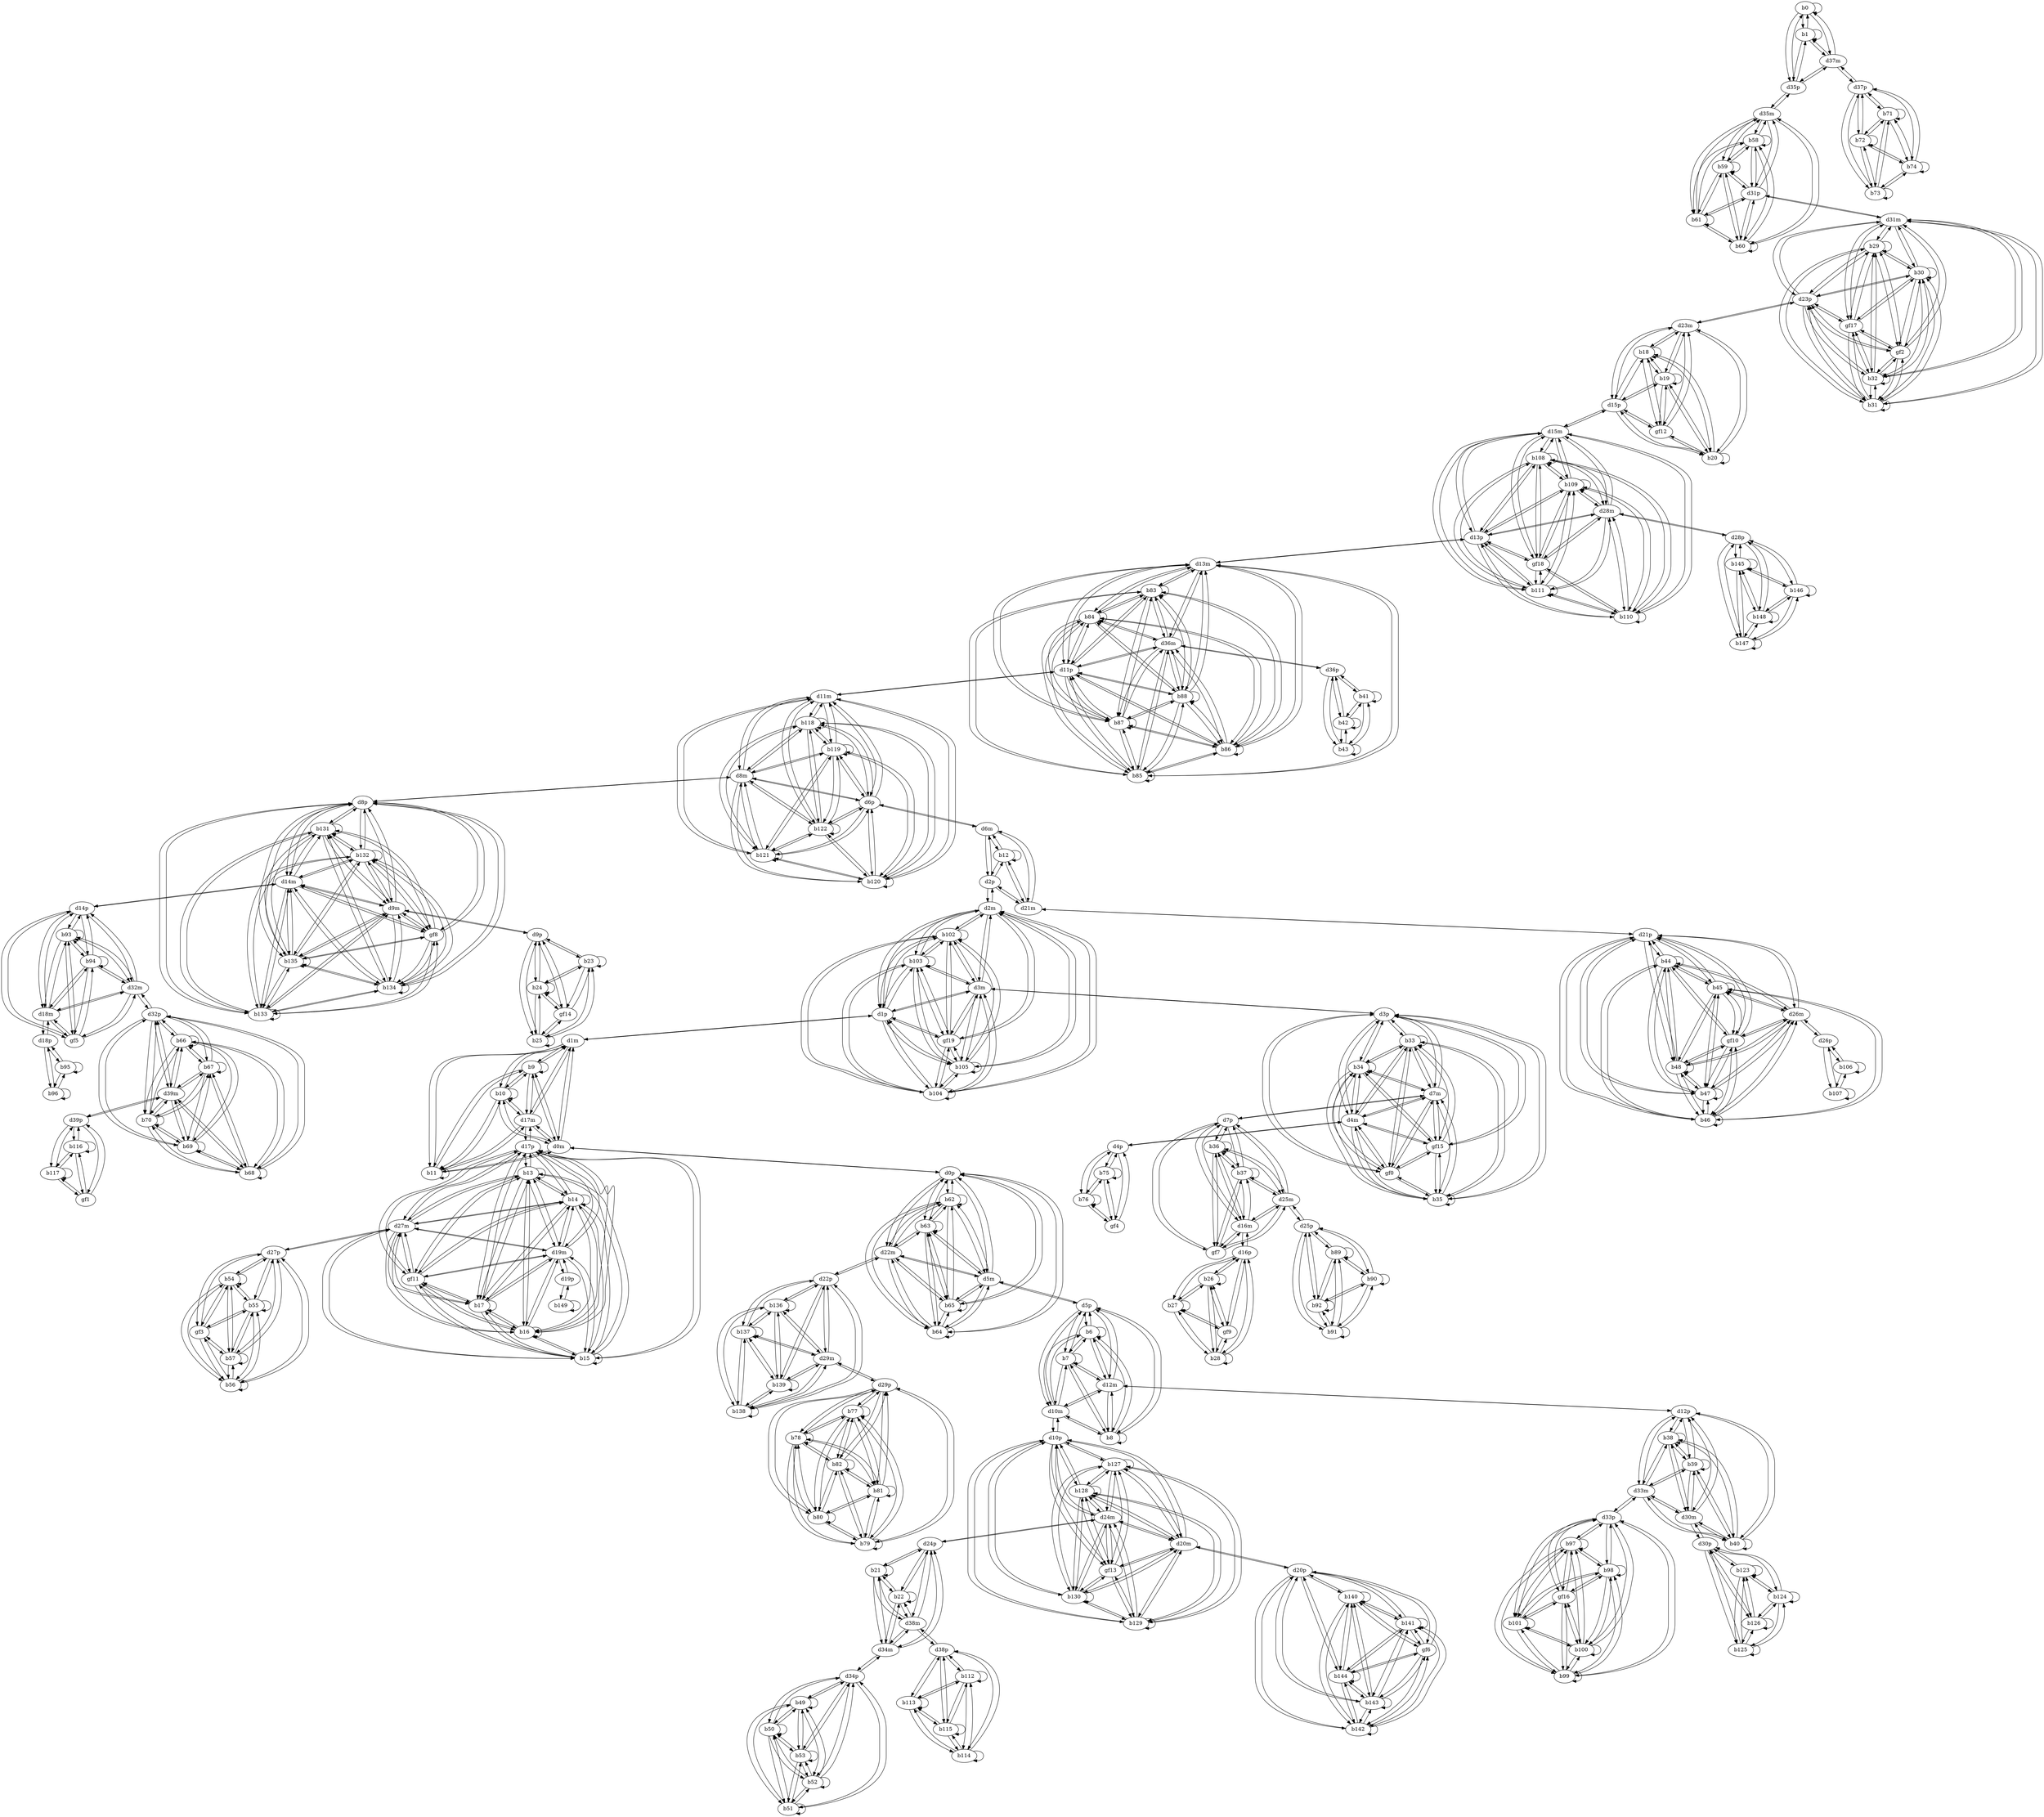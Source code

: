 digraph G {
  b0;
  b1;
  b6;
  b7;
  b8;
  b9;
  b10;
  b11;
  b12;
  b13;
  b14;
  b15;
  b16;
  b17;
  gf11;
  b18;
  b19;
  b20;
  gf12;
  b21;
  b22;
  b23;
  b24;
  b25;
  gf14;
  b26;
  b27;
  b28;
  gf9;
  b29;
  b30;
  b31;
  b32;
  gf2;
  gf17;
  b33;
  b34;
  b35;
  gf0;
  gf15;
  b36;
  b37;
  gf7;
  b38;
  b39;
  b40;
  b41;
  b42;
  b43;
  b44;
  b45;
  b46;
  b47;
  b48;
  gf10;
  b49;
  b50;
  b51;
  b52;
  b53;
  b54;
  b55;
  b56;
  b57;
  gf3;
  b58;
  b59;
  b60;
  b61;
  b62;
  b63;
  b64;
  b65;
  b66;
  b67;
  b68;
  b69;
  b70;
  b71;
  b72;
  b73;
  b74;
  b75;
  b76;
  gf4;
  b77;
  b78;
  b79;
  b80;
  b81;
  b82;
  b83;
  b84;
  b85;
  b86;
  b87;
  b88;
  b89;
  b90;
  b91;
  b92;
  b93;
  b94;
  gf5;
  b95;
  b96;
  b97;
  b98;
  b99;
  b100;
  b101;
  gf16;
  b102;
  b103;
  b104;
  b105;
  gf19;
  b106;
  b107;
  b108;
  b109;
  b110;
  b111;
  gf18;
  b112;
  b113;
  b114;
  b115;
  b116;
  b117;
  gf1;
  b118;
  b119;
  b120;
  b121;
  b122;
  b123;
  b124;
  b125;
  b126;
  b127;
  b128;
  b129;
  b130;
  gf13;
  b131;
  b132;
  b133;
  b134;
  b135;
  gf8;
  b136;
  b137;
  b138;
  b139;
  b140;
  b141;
  b142;
  b143;
  b144;
  gf6;
  b145;
  b146;
  b147;
  b148;
  b149;
  d0m;
  d0p;
  d1m;
  d1p;
  d2m;
  d2p;
  d3m;
  d3p;
  d4m;
  d4p;
  d5m;
  d5p;
  d6m;
  d6p;
  d7m;
  d7p;
  d8m;
  d8p;
  d9m;
  d9p;
  d10m;
  d10p;
  d11m;
  d11p;
  d12m;
  d12p;
  d13m;
  d13p;
  d14m;
  d14p;
  d15m;
  d15p;
  d16m;
  d16p;
  d17m;
  d17p;
  d18m;
  d18p;
  d19m;
  d19p;
  d20m;
  d20p;
  d21m;
  d21p;
  d22m;
  d22p;
  d23m;
  d23p;
  d24m;
  d24p;
  d25m;
  d25p;
  d26m;
  d26p;
  d27m;
  d27p;
  d28m;
  d28p;
  d29m;
  d29p;
  d30m;
  d30p;
  d31m;
  d31p;
  d32m;
  d32p;
  d33m;
  d33p;
  d34m;
  d34p;
  d35m;
  d35p;
  d36m;
  d36p;
  d37m;
  d37p;
  d38m;
  d38p;
  d39m;
  d39p;
  b0 -> b0;
  b0 -> b1;
  b1 -> b0;
  b1 -> b1;
  b6 -> b6;
  b6 -> b7;
  b6 -> b8;
  b7 -> b6;
  b7 -> b7;
  b7 -> b8;
  b8 -> b6;
  b8 -> b7;
  b8 -> b8;
  b9 -> b9;
  b9 -> b10;
  b9 -> b11;
  b10 -> b9;
  b10 -> b10;
  b10 -> b11;
  b11 -> b9;
  b11 -> b10;
  b11 -> b11;
  b12 -> b12;
  b13 -> b13;
  b13 -> b14;
  b13 -> b15;
  b13 -> b16;
  b13 -> b17;
  b13 -> gf11;
  b14 -> b13;
  b14 -> b14;
  b14 -> b15;
  b14 -> b16;
  b14 -> b17;
  b14 -> gf11;
  b15 -> b13;
  b15 -> b14;
  b15 -> b15;
  b15 -> b16;
  b15 -> b17;
  b15 -> gf11;
  b16 -> b13;
  b16 -> b14;
  b16 -> b15;
  b16 -> b16;
  b16 -> b17;
  b16 -> gf11;
  b17 -> b13;
  b17 -> b14;
  b17 -> b15;
  b17 -> b16;
  b17 -> b17;
  b17 -> gf11;
  gf11 -> b13;
  gf11 -> b14;
  gf11 -> b15;
  gf11 -> b16;
  gf11 -> b17;
  b18 -> b18;
  b18 -> b19;
  b18 -> b20;
  b18 -> gf12;
  b19 -> b18;
  b19 -> b19;
  b19 -> b20;
  b19 -> gf12;
  b20 -> b18;
  b20 -> b19;
  b20 -> b20;
  b20 -> gf12;
  gf12 -> b18;
  gf12 -> b19;
  gf12 -> b20;
  b21 -> b21;
  b21 -> b22;
  b22 -> b21;
  b22 -> b22;
  b23 -> b23;
  b23 -> b24;
  b23 -> b25;
  b23 -> gf14;
  b24 -> b23;
  b24 -> b24;
  b24 -> b25;
  b24 -> gf14;
  b25 -> b23;
  b25 -> b24;
  b25 -> b25;
  b25 -> gf14;
  gf14 -> b23;
  gf14 -> b24;
  gf14 -> b25;
  b26 -> b26;
  b26 -> b27;
  b26 -> b28;
  b26 -> gf9;
  b27 -> b26;
  b27 -> b27;
  b27 -> b28;
  b27 -> gf9;
  b28 -> b26;
  b28 -> b27;
  b28 -> b28;
  b28 -> gf9;
  gf9 -> b26;
  gf9 -> b27;
  gf9 -> b28;
  b29 -> b29;
  b29 -> b30;
  b29 -> b31;
  b29 -> b32;
  b29 -> gf2;
  b29 -> gf17;
  b30 -> b29;
  b30 -> b30;
  b30 -> b31;
  b30 -> b32;
  b30 -> gf2;
  b30 -> gf17;
  b31 -> b29;
  b31 -> b30;
  b31 -> b31;
  b31 -> b32;
  b31 -> gf2;
  b31 -> gf17;
  b32 -> b29;
  b32 -> b30;
  b32 -> b31;
  b32 -> b32;
  b32 -> gf2;
  b32 -> gf17;
  gf2 -> b29;
  gf2 -> b30;
  gf2 -> b31;
  gf2 -> b32;
  gf2 -> gf17;
  gf17 -> b29;
  gf17 -> b30;
  gf17 -> b31;
  gf17 -> b32;
  gf17 -> gf2;
  b33 -> b33;
  b33 -> b34;
  b33 -> b35;
  b33 -> gf0;
  b33 -> gf15;
  b34 -> b33;
  b34 -> b34;
  b34 -> b35;
  b34 -> gf0;
  b34 -> gf15;
  b35 -> b33;
  b35 -> b34;
  b35 -> b35;
  b35 -> gf0;
  b35 -> gf15;
  gf0 -> b33;
  gf0 -> b34;
  gf0 -> b35;
  gf0 -> gf15;
  gf15 -> b33;
  gf15 -> b34;
  gf15 -> b35;
  gf15 -> gf0;
  b36 -> b36;
  b36 -> b37;
  b36 -> gf7;
  b37 -> b36;
  b37 -> b37;
  b37 -> gf7;
  gf7 -> b36;
  gf7 -> b37;
  b38 -> b38;
  b38 -> b39;
  b38 -> b40;
  b39 -> b38;
  b39 -> b39;
  b39 -> b40;
  b40 -> b38;
  b40 -> b39;
  b40 -> b40;
  b41 -> b41;
  b41 -> b42;
  b41 -> b43;
  b42 -> b41;
  b42 -> b42;
  b42 -> b43;
  b43 -> b41;
  b43 -> b42;
  b43 -> b43;
  b44 -> b44;
  b44 -> b45;
  b44 -> b46;
  b44 -> b47;
  b44 -> b48;
  b44 -> gf10;
  b45 -> b44;
  b45 -> b45;
  b45 -> b46;
  b45 -> b47;
  b45 -> b48;
  b45 -> gf10;
  b46 -> b44;
  b46 -> b45;
  b46 -> b46;
  b46 -> b47;
  b46 -> b48;
  b46 -> gf10;
  b47 -> b44;
  b47 -> b45;
  b47 -> b46;
  b47 -> b47;
  b47 -> b48;
  b47 -> gf10;
  b48 -> b44;
  b48 -> b45;
  b48 -> b46;
  b48 -> b47;
  b48 -> b48;
  b48 -> gf10;
  gf10 -> b44;
  gf10 -> b45;
  gf10 -> b46;
  gf10 -> b47;
  gf10 -> b48;
  b49 -> b49;
  b49 -> b50;
  b49 -> b51;
  b49 -> b52;
  b49 -> b53;
  b50 -> b49;
  b50 -> b50;
  b50 -> b51;
  b50 -> b52;
  b50 -> b53;
  b51 -> b49;
  b51 -> b50;
  b51 -> b51;
  b51 -> b52;
  b51 -> b53;
  b52 -> b49;
  b52 -> b50;
  b52 -> b51;
  b52 -> b52;
  b52 -> b53;
  b53 -> b49;
  b53 -> b50;
  b53 -> b51;
  b53 -> b52;
  b53 -> b53;
  b54 -> b54;
  b54 -> b55;
  b54 -> b56;
  b54 -> b57;
  b54 -> gf3;
  b55 -> b54;
  b55 -> b55;
  b55 -> b56;
  b55 -> b57;
  b55 -> gf3;
  b56 -> b54;
  b56 -> b55;
  b56 -> b56;
  b56 -> b57;
  b56 -> gf3;
  b57 -> b54;
  b57 -> b55;
  b57 -> b56;
  b57 -> b57;
  b57 -> gf3;
  gf3 -> b54;
  gf3 -> b55;
  gf3 -> b56;
  gf3 -> b57;
  b58 -> b58;
  b58 -> b59;
  b58 -> b60;
  b58 -> b61;
  b59 -> b58;
  b59 -> b59;
  b59 -> b60;
  b59 -> b61;
  b60 -> b58;
  b60 -> b59;
  b60 -> b60;
  b60 -> b61;
  b61 -> b58;
  b61 -> b59;
  b61 -> b60;
  b61 -> b61;
  b62 -> b62;
  b62 -> b63;
  b62 -> b64;
  b62 -> b65;
  b63 -> b62;
  b63 -> b63;
  b63 -> b64;
  b63 -> b65;
  b64 -> b62;
  b64 -> b63;
  b64 -> b64;
  b64 -> b65;
  b65 -> b62;
  b65 -> b63;
  b65 -> b64;
  b65 -> b65;
  b66 -> b66;
  b66 -> b67;
  b66 -> b68;
  b66 -> b69;
  b66 -> b70;
  b67 -> b66;
  b67 -> b67;
  b67 -> b68;
  b67 -> b69;
  b67 -> b70;
  b68 -> b66;
  b68 -> b67;
  b68 -> b68;
  b68 -> b69;
  b68 -> b70;
  b69 -> b66;
  b69 -> b67;
  b69 -> b68;
  b69 -> b69;
  b69 -> b70;
  b70 -> b66;
  b70 -> b67;
  b70 -> b68;
  b70 -> b69;
  b70 -> b70;
  b71 -> b71;
  b71 -> b72;
  b71 -> b73;
  b71 -> b74;
  b72 -> b71;
  b72 -> b72;
  b72 -> b73;
  b72 -> b74;
  b73 -> b71;
  b73 -> b72;
  b73 -> b73;
  b73 -> b74;
  b74 -> b71;
  b74 -> b72;
  b74 -> b73;
  b74 -> b74;
  b75 -> b75;
  b75 -> b76;
  b75 -> gf4;
  b76 -> b75;
  b76 -> b76;
  b76 -> gf4;
  gf4 -> b75;
  gf4 -> b76;
  b77 -> b77;
  b77 -> b78;
  b77 -> b79;
  b77 -> b80;
  b77 -> b81;
  b77 -> b82;
  b78 -> b77;
  b78 -> b78;
  b78 -> b79;
  b78 -> b80;
  b78 -> b81;
  b78 -> b82;
  b79 -> b77;
  b79 -> b78;
  b79 -> b79;
  b79 -> b80;
  b79 -> b81;
  b79 -> b82;
  b80 -> b77;
  b80 -> b78;
  b80 -> b79;
  b80 -> b80;
  b80 -> b81;
  b80 -> b82;
  b81 -> b77;
  b81 -> b78;
  b81 -> b79;
  b81 -> b80;
  b81 -> b81;
  b81 -> b82;
  b82 -> b77;
  b82 -> b78;
  b82 -> b79;
  b82 -> b80;
  b82 -> b81;
  b82 -> b82;
  b83 -> b83;
  b83 -> b84;
  b83 -> b85;
  b83 -> b86;
  b83 -> b87;
  b83 -> b88;
  b84 -> b83;
  b84 -> b84;
  b84 -> b85;
  b84 -> b86;
  b84 -> b87;
  b84 -> b88;
  b85 -> b83;
  b85 -> b84;
  b85 -> b85;
  b85 -> b86;
  b85 -> b87;
  b85 -> b88;
  b86 -> b83;
  b86 -> b84;
  b86 -> b85;
  b86 -> b86;
  b86 -> b87;
  b86 -> b88;
  b87 -> b83;
  b87 -> b84;
  b87 -> b85;
  b87 -> b86;
  b87 -> b87;
  b87 -> b88;
  b88 -> b83;
  b88 -> b84;
  b88 -> b85;
  b88 -> b86;
  b88 -> b87;
  b88 -> b88;
  b89 -> b89;
  b89 -> b90;
  b89 -> b91;
  b89 -> b92;
  b90 -> b89;
  b90 -> b90;
  b90 -> b91;
  b90 -> b92;
  b91 -> b89;
  b91 -> b90;
  b91 -> b91;
  b91 -> b92;
  b92 -> b89;
  b92 -> b90;
  b92 -> b91;
  b92 -> b92;
  b93 -> b93;
  b93 -> b94;
  b93 -> gf5;
  b94 -> b93;
  b94 -> b94;
  b94 -> gf5;
  gf5 -> b93;
  gf5 -> b94;
  b95 -> b95;
  b95 -> b96;
  b96 -> b95;
  b96 -> b96;
  b97 -> b97;
  b97 -> b98;
  b97 -> b99;
  b97 -> b100;
  b97 -> b101;
  b97 -> gf16;
  b98 -> b97;
  b98 -> b98;
  b98 -> b99;
  b98 -> b100;
  b98 -> b101;
  b98 -> gf16;
  b99 -> b97;
  b99 -> b98;
  b99 -> b99;
  b99 -> b100;
  b99 -> b101;
  b99 -> gf16;
  b100 -> b97;
  b100 -> b98;
  b100 -> b99;
  b100 -> b100;
  b100 -> b101;
  b100 -> gf16;
  b101 -> b97;
  b101 -> b98;
  b101 -> b99;
  b101 -> b100;
  b101 -> b101;
  b101 -> gf16;
  gf16 -> b97;
  gf16 -> b98;
  gf16 -> b99;
  gf16 -> b100;
  gf16 -> b101;
  b102 -> b102;
  b102 -> b103;
  b102 -> b104;
  b102 -> b105;
  b102 -> gf19;
  b103 -> b102;
  b103 -> b103;
  b103 -> b104;
  b103 -> b105;
  b103 -> gf19;
  b104 -> b102;
  b104 -> b103;
  b104 -> b104;
  b104 -> b105;
  b104 -> gf19;
  b105 -> b102;
  b105 -> b103;
  b105 -> b104;
  b105 -> b105;
  b105 -> gf19;
  gf19 -> b102;
  gf19 -> b103;
  gf19 -> b104;
  gf19 -> b105;
  b106 -> b106;
  b106 -> b107;
  b107 -> b106;
  b107 -> b107;
  b108 -> b108;
  b108 -> b109;
  b108 -> b110;
  b108 -> b111;
  b108 -> gf18;
  b109 -> b108;
  b109 -> b109;
  b109 -> b110;
  b109 -> b111;
  b109 -> gf18;
  b110 -> b108;
  b110 -> b109;
  b110 -> b110;
  b110 -> b111;
  b110 -> gf18;
  b111 -> b108;
  b111 -> b109;
  b111 -> b110;
  b111 -> b111;
  b111 -> gf18;
  gf18 -> b108;
  gf18 -> b109;
  gf18 -> b110;
  gf18 -> b111;
  b112 -> b112;
  b112 -> b113;
  b112 -> b114;
  b112 -> b115;
  b113 -> b112;
  b113 -> b113;
  b113 -> b114;
  b113 -> b115;
  b114 -> b112;
  b114 -> b113;
  b114 -> b114;
  b114 -> b115;
  b115 -> b112;
  b115 -> b113;
  b115 -> b114;
  b115 -> b115;
  b116 -> b116;
  b116 -> b117;
  b116 -> gf1;
  b117 -> b116;
  b117 -> b117;
  b117 -> gf1;
  gf1 -> b116;
  gf1 -> b117;
  b118 -> b118;
  b118 -> b119;
  b118 -> b120;
  b118 -> b121;
  b118 -> b122;
  b119 -> b118;
  b119 -> b119;
  b119 -> b120;
  b119 -> b121;
  b119 -> b122;
  b120 -> b118;
  b120 -> b119;
  b120 -> b120;
  b120 -> b121;
  b120 -> b122;
  b121 -> b118;
  b121 -> b119;
  b121 -> b120;
  b121 -> b121;
  b121 -> b122;
  b122 -> b118;
  b122 -> b119;
  b122 -> b120;
  b122 -> b121;
  b122 -> b122;
  b123 -> b123;
  b123 -> b124;
  b123 -> b125;
  b123 -> b126;
  b124 -> b123;
  b124 -> b124;
  b124 -> b125;
  b124 -> b126;
  b125 -> b123;
  b125 -> b124;
  b125 -> b125;
  b125 -> b126;
  b126 -> b123;
  b126 -> b124;
  b126 -> b125;
  b126 -> b126;
  b127 -> b127;
  b127 -> b128;
  b127 -> b129;
  b127 -> b130;
  b127 -> gf13;
  b128 -> b127;
  b128 -> b128;
  b128 -> b129;
  b128 -> b130;
  b128 -> gf13;
  b129 -> b127;
  b129 -> b128;
  b129 -> b129;
  b129 -> b130;
  b129 -> gf13;
  b130 -> b127;
  b130 -> b128;
  b130 -> b129;
  b130 -> b130;
  b130 -> gf13;
  gf13 -> b127;
  gf13 -> b128;
  gf13 -> b129;
  gf13 -> b130;
  b131 -> b131;
  b131 -> b132;
  b131 -> b133;
  b131 -> b134;
  b131 -> b135;
  b131 -> gf8;
  b132 -> b131;
  b132 -> b132;
  b132 -> b133;
  b132 -> b134;
  b132 -> b135;
  b132 -> gf8;
  b133 -> b131;
  b133 -> b132;
  b133 -> b133;
  b133 -> b134;
  b133 -> b135;
  b133 -> gf8;
  b134 -> b131;
  b134 -> b132;
  b134 -> b133;
  b134 -> b134;
  b134 -> b135;
  b134 -> gf8;
  b135 -> b131;
  b135 -> b132;
  b135 -> b133;
  b135 -> b134;
  b135 -> b135;
  b135 -> gf8;
  gf8 -> b131;
  gf8 -> b132;
  gf8 -> b133;
  gf8 -> b134;
  gf8 -> b135;
  b136 -> b136;
  b136 -> b137;
  b136 -> b138;
  b136 -> b139;
  b137 -> b136;
  b137 -> b137;
  b137 -> b138;
  b137 -> b139;
  b138 -> b136;
  b138 -> b137;
  b138 -> b138;
  b138 -> b139;
  b139 -> b136;
  b139 -> b137;
  b139 -> b138;
  b139 -> b139;
  b140 -> b140;
  b140 -> b141;
  b140 -> b142;
  b140 -> b143;
  b140 -> b144;
  b140 -> gf6;
  b141 -> b140;
  b141 -> b141;
  b141 -> b142;
  b141 -> b143;
  b141 -> b144;
  b141 -> gf6;
  b142 -> b140;
  b142 -> b141;
  b142 -> b142;
  b142 -> b143;
  b142 -> b144;
  b142 -> gf6;
  b143 -> b140;
  b143 -> b141;
  b143 -> b142;
  b143 -> b143;
  b143 -> b144;
  b143 -> gf6;
  b144 -> b140;
  b144 -> b141;
  b144 -> b142;
  b144 -> b143;
  b144 -> b144;
  b144 -> gf6;
  gf6 -> b140;
  gf6 -> b141;
  gf6 -> b142;
  gf6 -> b143;
  gf6 -> b144;
  b145 -> b145;
  b145 -> b146;
  b145 -> b147;
  b145 -> b148;
  b146 -> b145;
  b146 -> b146;
  b146 -> b147;
  b146 -> b148;
  b147 -> b145;
  b147 -> b146;
  b147 -> b147;
  b147 -> b148;
  b148 -> b145;
  b148 -> b146;
  b148 -> b147;
  b148 -> b148;
  b149 -> b149;
  d0m -> d0p;
  d0p -> d0m;
  b9 -> d0m;
  d0m -> b9;
  b10 -> d0m;
  d0m -> b10;
  b11 -> d0m;
  d0m -> b11;
  b62 -> d0p;
  d0p -> b62;
  b63 -> d0p;
  d0p -> b63;
  b64 -> d0p;
  d0p -> b64;
  b65 -> d0p;
  d0p -> b65;
  d1m -> d1p;
  d1p -> d1m;
  b9 -> d1m;
  d1m -> b9;
  b10 -> d1m;
  d1m -> b10;
  b11 -> d1m;
  d1m -> b11;
  b102 -> d1p;
  d1p -> b102;
  b103 -> d1p;
  d1p -> b103;
  b104 -> d1p;
  d1p -> b104;
  b105 -> d1p;
  d1p -> b105;
  gf19 -> d1p;
  d1p -> gf19;
  d2m -> d2p;
  d2p -> d2m;
  b102 -> d2m;
  d2m -> b102;
  b103 -> d2m;
  d2m -> b103;
  b104 -> d2m;
  d2m -> b104;
  b105 -> d2m;
  d2m -> b105;
  gf19 -> d2m;
  d2m -> gf19;
  b12 -> d2p;
  d2p -> b12;
  d3m -> d3p;
  d3p -> d3m;
  b102 -> d3m;
  d3m -> b102;
  b103 -> d3m;
  d3m -> b103;
  b104 -> d3m;
  d3m -> b104;
  b105 -> d3m;
  d3m -> b105;
  gf19 -> d3m;
  d3m -> gf19;
  b33 -> d3p;
  d3p -> b33;
  b34 -> d3p;
  d3p -> b34;
  b35 -> d3p;
  d3p -> b35;
  gf0 -> d3p;
  d3p -> gf0;
  gf15 -> d3p;
  d3p -> gf15;
  d4m -> d4p;
  d4p -> d4m;
  b33 -> d4m;
  d4m -> b33;
  b34 -> d4m;
  d4m -> b34;
  b35 -> d4m;
  d4m -> b35;
  gf0 -> d4m;
  d4m -> gf0;
  gf15 -> d4m;
  d4m -> gf15;
  b75 -> d4p;
  d4p -> b75;
  b76 -> d4p;
  d4p -> b76;
  gf4 -> d4p;
  d4p -> gf4;
  d5m -> d5p;
  d5p -> d5m;
  b62 -> d5m;
  d5m -> b62;
  b63 -> d5m;
  d5m -> b63;
  b64 -> d5m;
  d5m -> b64;
  b65 -> d5m;
  d5m -> b65;
  b6 -> d5p;
  d5p -> b6;
  b7 -> d5p;
  d5p -> b7;
  b8 -> d5p;
  d5p -> b8;
  d6m -> d6p;
  d6p -> d6m;
  b12 -> d6m;
  d6m -> b12;
  b118 -> d6p;
  d6p -> b118;
  b119 -> d6p;
  d6p -> b119;
  b120 -> d6p;
  d6p -> b120;
  b121 -> d6p;
  d6p -> b121;
  b122 -> d6p;
  d6p -> b122;
  d7m -> d7p;
  d7p -> d7m;
  b33 -> d7m;
  d7m -> b33;
  b34 -> d7m;
  d7m -> b34;
  b35 -> d7m;
  d7m -> b35;
  gf0 -> d7m;
  d7m -> gf0;
  gf15 -> d7m;
  d7m -> gf15;
  b36 -> d7p;
  d7p -> b36;
  b37 -> d7p;
  d7p -> b37;
  gf7 -> d7p;
  d7p -> gf7;
  d8m -> d8p;
  d8p -> d8m;
  b118 -> d8m;
  d8m -> b118;
  b119 -> d8m;
  d8m -> b119;
  b120 -> d8m;
  d8m -> b120;
  b121 -> d8m;
  d8m -> b121;
  b122 -> d8m;
  d8m -> b122;
  b131 -> d8p;
  d8p -> b131;
  b132 -> d8p;
  d8p -> b132;
  b133 -> d8p;
  d8p -> b133;
  b134 -> d8p;
  d8p -> b134;
  b135 -> d8p;
  d8p -> b135;
  gf8 -> d8p;
  d8p -> gf8;
  d9m -> d9p;
  d9p -> d9m;
  b131 -> d9m;
  d9m -> b131;
  b132 -> d9m;
  d9m -> b132;
  b133 -> d9m;
  d9m -> b133;
  b134 -> d9m;
  d9m -> b134;
  b135 -> d9m;
  d9m -> b135;
  gf8 -> d9m;
  d9m -> gf8;
  b23 -> d9p;
  d9p -> b23;
  b24 -> d9p;
  d9p -> b24;
  b25 -> d9p;
  d9p -> b25;
  gf14 -> d9p;
  d9p -> gf14;
  d10m -> d10p;
  d10p -> d10m;
  b6 -> d10m;
  d10m -> b6;
  b7 -> d10m;
  d10m -> b7;
  b8 -> d10m;
  d10m -> b8;
  b127 -> d10p;
  d10p -> b127;
  b128 -> d10p;
  d10p -> b128;
  b129 -> d10p;
  d10p -> b129;
  b130 -> d10p;
  d10p -> b130;
  gf13 -> d10p;
  d10p -> gf13;
  d11m -> d11p;
  d11p -> d11m;
  b118 -> d11m;
  d11m -> b118;
  b119 -> d11m;
  d11m -> b119;
  b120 -> d11m;
  d11m -> b120;
  b121 -> d11m;
  d11m -> b121;
  b122 -> d11m;
  d11m -> b122;
  b83 -> d11p;
  d11p -> b83;
  b84 -> d11p;
  d11p -> b84;
  b85 -> d11p;
  d11p -> b85;
  b86 -> d11p;
  d11p -> b86;
  b87 -> d11p;
  d11p -> b87;
  b88 -> d11p;
  d11p -> b88;
  d12m -> d12p;
  d12p -> d12m;
  b6 -> d12m;
  d12m -> b6;
  b7 -> d12m;
  d12m -> b7;
  b8 -> d12m;
  d12m -> b8;
  b38 -> d12p;
  d12p -> b38;
  b39 -> d12p;
  d12p -> b39;
  b40 -> d12p;
  d12p -> b40;
  d13m -> d13p;
  d13p -> d13m;
  b83 -> d13m;
  d13m -> b83;
  b84 -> d13m;
  d13m -> b84;
  b85 -> d13m;
  d13m -> b85;
  b86 -> d13m;
  d13m -> b86;
  b87 -> d13m;
  d13m -> b87;
  b88 -> d13m;
  d13m -> b88;
  b108 -> d13p;
  d13p -> b108;
  b109 -> d13p;
  d13p -> b109;
  b110 -> d13p;
  d13p -> b110;
  b111 -> d13p;
  d13p -> b111;
  gf18 -> d13p;
  d13p -> gf18;
  d14m -> d14p;
  d14p -> d14m;
  b131 -> d14m;
  d14m -> b131;
  b132 -> d14m;
  d14m -> b132;
  b133 -> d14m;
  d14m -> b133;
  b134 -> d14m;
  d14m -> b134;
  b135 -> d14m;
  d14m -> b135;
  gf8 -> d14m;
  d14m -> gf8;
  b93 -> d14p;
  d14p -> b93;
  b94 -> d14p;
  d14p -> b94;
  gf5 -> d14p;
  d14p -> gf5;
  d15m -> d15p;
  d15p -> d15m;
  b108 -> d15m;
  d15m -> b108;
  b109 -> d15m;
  d15m -> b109;
  b110 -> d15m;
  d15m -> b110;
  b111 -> d15m;
  d15m -> b111;
  gf18 -> d15m;
  d15m -> gf18;
  b18 -> d15p;
  d15p -> b18;
  b19 -> d15p;
  d15p -> b19;
  b20 -> d15p;
  d15p -> b20;
  gf12 -> d15p;
  d15p -> gf12;
  d16m -> d16p;
  d16p -> d16m;
  b36 -> d16m;
  d16m -> b36;
  b37 -> d16m;
  d16m -> b37;
  gf7 -> d16m;
  d16m -> gf7;
  b26 -> d16p;
  d16p -> b26;
  b27 -> d16p;
  d16p -> b27;
  b28 -> d16p;
  d16p -> b28;
  gf9 -> d16p;
  d16p -> gf9;
  d17m -> d17p;
  d17p -> d17m;
  b9 -> d17m;
  d17m -> b9;
  b10 -> d17m;
  d17m -> b10;
  b11 -> d17m;
  d17m -> b11;
  b13 -> d17p;
  d17p -> b13;
  b14 -> d17p;
  d17p -> b14;
  b15 -> d17p;
  d17p -> b15;
  b16 -> d17p;
  d17p -> b16;
  b17 -> d17p;
  d17p -> b17;
  gf11 -> d17p;
  d17p -> gf11;
  d18m -> d18p;
  d18p -> d18m;
  b93 -> d18m;
  d18m -> b93;
  b94 -> d18m;
  d18m -> b94;
  gf5 -> d18m;
  d18m -> gf5;
  b95 -> d18p;
  d18p -> b95;
  b96 -> d18p;
  d18p -> b96;
  d19m -> d19p;
  d19p -> d19m;
  b13 -> d19m;
  d19m -> b13;
  b14 -> d19m;
  d19m -> b14;
  b15 -> d19m;
  d19m -> b15;
  b16 -> d19m;
  d19m -> b16;
  b17 -> d19m;
  d19m -> b17;
  gf11 -> d19m;
  d19m -> gf11;
  b149 -> d19p;
  d19p -> b149;
  d20m -> d20p;
  d20p -> d20m;
  b127 -> d20m;
  d20m -> b127;
  b128 -> d20m;
  d20m -> b128;
  b129 -> d20m;
  d20m -> b129;
  b130 -> d20m;
  d20m -> b130;
  gf13 -> d20m;
  d20m -> gf13;
  b140 -> d20p;
  d20p -> b140;
  b141 -> d20p;
  d20p -> b141;
  b142 -> d20p;
  d20p -> b142;
  b143 -> d20p;
  d20p -> b143;
  b144 -> d20p;
  d20p -> b144;
  gf6 -> d20p;
  d20p -> gf6;
  d21m -> d21p;
  d21p -> d21m;
  b12 -> d21m;
  d21m -> b12;
  b44 -> d21p;
  d21p -> b44;
  b45 -> d21p;
  d21p -> b45;
  b46 -> d21p;
  d21p -> b46;
  b47 -> d21p;
  d21p -> b47;
  b48 -> d21p;
  d21p -> b48;
  gf10 -> d21p;
  d21p -> gf10;
  d22m -> d22p;
  d22p -> d22m;
  b62 -> d22m;
  d22m -> b62;
  b63 -> d22m;
  d22m -> b63;
  b64 -> d22m;
  d22m -> b64;
  b65 -> d22m;
  d22m -> b65;
  b136 -> d22p;
  d22p -> b136;
  b137 -> d22p;
  d22p -> b137;
  b138 -> d22p;
  d22p -> b138;
  b139 -> d22p;
  d22p -> b139;
  d23m -> d23p;
  d23p -> d23m;
  b18 -> d23m;
  d23m -> b18;
  b19 -> d23m;
  d23m -> b19;
  b20 -> d23m;
  d23m -> b20;
  gf12 -> d23m;
  d23m -> gf12;
  b29 -> d23p;
  d23p -> b29;
  b30 -> d23p;
  d23p -> b30;
  b31 -> d23p;
  d23p -> b31;
  b32 -> d23p;
  d23p -> b32;
  gf2 -> d23p;
  d23p -> gf2;
  gf17 -> d23p;
  d23p -> gf17;
  d24m -> d24p;
  d24p -> d24m;
  b127 -> d24m;
  d24m -> b127;
  b128 -> d24m;
  d24m -> b128;
  b129 -> d24m;
  d24m -> b129;
  b130 -> d24m;
  d24m -> b130;
  gf13 -> d24m;
  d24m -> gf13;
  b21 -> d24p;
  d24p -> b21;
  b22 -> d24p;
  d24p -> b22;
  d25m -> d25p;
  d25p -> d25m;
  b36 -> d25m;
  d25m -> b36;
  b37 -> d25m;
  d25m -> b37;
  gf7 -> d25m;
  d25m -> gf7;
  b89 -> d25p;
  d25p -> b89;
  b90 -> d25p;
  d25p -> b90;
  b91 -> d25p;
  d25p -> b91;
  b92 -> d25p;
  d25p -> b92;
  d26m -> d26p;
  d26p -> d26m;
  b44 -> d26m;
  d26m -> b44;
  b45 -> d26m;
  d26m -> b45;
  b46 -> d26m;
  d26m -> b46;
  b47 -> d26m;
  d26m -> b47;
  b48 -> d26m;
  d26m -> b48;
  gf10 -> d26m;
  d26m -> gf10;
  b106 -> d26p;
  d26p -> b106;
  b107 -> d26p;
  d26p -> b107;
  d27m -> d27p;
  d27p -> d27m;
  b13 -> d27m;
  d27m -> b13;
  b14 -> d27m;
  d27m -> b14;
  b15 -> d27m;
  d27m -> b15;
  b16 -> d27m;
  d27m -> b16;
  b17 -> d27m;
  d27m -> b17;
  gf11 -> d27m;
  d27m -> gf11;
  b54 -> d27p;
  d27p -> b54;
  b55 -> d27p;
  d27p -> b55;
  b56 -> d27p;
  d27p -> b56;
  b57 -> d27p;
  d27p -> b57;
  gf3 -> d27p;
  d27p -> gf3;
  d28m -> d28p;
  d28p -> d28m;
  b108 -> d28m;
  d28m -> b108;
  b109 -> d28m;
  d28m -> b109;
  b110 -> d28m;
  d28m -> b110;
  b111 -> d28m;
  d28m -> b111;
  gf18 -> d28m;
  d28m -> gf18;
  b145 -> d28p;
  d28p -> b145;
  b146 -> d28p;
  d28p -> b146;
  b147 -> d28p;
  d28p -> b147;
  b148 -> d28p;
  d28p -> b148;
  d29m -> d29p;
  d29p -> d29m;
  b136 -> d29m;
  d29m -> b136;
  b137 -> d29m;
  d29m -> b137;
  b138 -> d29m;
  d29m -> b138;
  b139 -> d29m;
  d29m -> b139;
  b77 -> d29p;
  d29p -> b77;
  b78 -> d29p;
  d29p -> b78;
  b79 -> d29p;
  d29p -> b79;
  b80 -> d29p;
  d29p -> b80;
  b81 -> d29p;
  d29p -> b81;
  b82 -> d29p;
  d29p -> b82;
  d30m -> d30p;
  d30p -> d30m;
  b38 -> d30m;
  d30m -> b38;
  b39 -> d30m;
  d30m -> b39;
  b40 -> d30m;
  d30m -> b40;
  b123 -> d30p;
  d30p -> b123;
  b124 -> d30p;
  d30p -> b124;
  b125 -> d30p;
  d30p -> b125;
  b126 -> d30p;
  d30p -> b126;
  d31m -> d31p;
  d31p -> d31m;
  b29 -> d31m;
  d31m -> b29;
  b30 -> d31m;
  d31m -> b30;
  b31 -> d31m;
  d31m -> b31;
  b32 -> d31m;
  d31m -> b32;
  gf2 -> d31m;
  d31m -> gf2;
  gf17 -> d31m;
  d31m -> gf17;
  b58 -> d31p;
  d31p -> b58;
  b59 -> d31p;
  d31p -> b59;
  b60 -> d31p;
  d31p -> b60;
  b61 -> d31p;
  d31p -> b61;
  d32m -> d32p;
  d32p -> d32m;
  b93 -> d32m;
  d32m -> b93;
  b94 -> d32m;
  d32m -> b94;
  gf5 -> d32m;
  d32m -> gf5;
  b66 -> d32p;
  d32p -> b66;
  b67 -> d32p;
  d32p -> b67;
  b68 -> d32p;
  d32p -> b68;
  b69 -> d32p;
  d32p -> b69;
  b70 -> d32p;
  d32p -> b70;
  d33m -> d33p;
  d33p -> d33m;
  b38 -> d33m;
  d33m -> b38;
  b39 -> d33m;
  d33m -> b39;
  b40 -> d33m;
  d33m -> b40;
  b97 -> d33p;
  d33p -> b97;
  b98 -> d33p;
  d33p -> b98;
  b99 -> d33p;
  d33p -> b99;
  b100 -> d33p;
  d33p -> b100;
  b101 -> d33p;
  d33p -> b101;
  gf16 -> d33p;
  d33p -> gf16;
  d34m -> d34p;
  d34p -> d34m;
  b21 -> d34m;
  d34m -> b21;
  b22 -> d34m;
  d34m -> b22;
  b49 -> d34p;
  d34p -> b49;
  b50 -> d34p;
  d34p -> b50;
  b51 -> d34p;
  d34p -> b51;
  b52 -> d34p;
  d34p -> b52;
  b53 -> d34p;
  d34p -> b53;
  d35m -> d35p;
  d35p -> d35m;
  b58 -> d35m;
  d35m -> b58;
  b59 -> d35m;
  d35m -> b59;
  b60 -> d35m;
  d35m -> b60;
  b61 -> d35m;
  d35m -> b61;
  b0 -> d35p;
  d35p -> b0;
  b1 -> d35p;
  d35p -> b1;
  d36m -> d36p;
  d36p -> d36m;
  b83 -> d36m;
  d36m -> b83;
  b84 -> d36m;
  d36m -> b84;
  b85 -> d36m;
  d36m -> b85;
  b86 -> d36m;
  d36m -> b86;
  b87 -> d36m;
  d36m -> b87;
  b88 -> d36m;
  d36m -> b88;
  b41 -> d36p;
  d36p -> b41;
  b42 -> d36p;
  d36p -> b42;
  b43 -> d36p;
  d36p -> b43;
  d37m -> d37p;
  d37p -> d37m;
  b0 -> d37m;
  d37m -> b0;
  b1 -> d37m;
  d37m -> b1;
  b71 -> d37p;
  d37p -> b71;
  b72 -> d37p;
  d37p -> b72;
  b73 -> d37p;
  d37p -> b73;
  b74 -> d37p;
  d37p -> b74;
  d38m -> d38p;
  d38p -> d38m;
  b21 -> d38m;
  d38m -> b21;
  b22 -> d38m;
  d38m -> b22;
  b112 -> d38p;
  d38p -> b112;
  b113 -> d38p;
  d38p -> b113;
  b114 -> d38p;
  d38p -> b114;
  b115 -> d38p;
  d38p -> b115;
  d39m -> d39p;
  d39p -> d39m;
  b66 -> d39m;
  d39m -> b66;
  b67 -> d39m;
  d39m -> b67;
  b68 -> d39m;
  d39m -> b68;
  b69 -> d39m;
  d39m -> b69;
  b70 -> d39m;
  d39m -> b70;
  b116 -> d39p;
  d39p -> b116;
  b117 -> d39p;
  d39p -> b117;
  gf1 -> d39p;
  d39p -> gf1;
  d35p -> d37m;
  d37m -> d35p;
  d5p -> d10m;
  d5p -> d12m;
  d10m -> d5p;
  d10m -> d12m;
  d12m -> d5p;
  d12m -> d10m;
  d0m -> d1m;
  d0m -> d17m;
  d1m -> d0m;
  d1m -> d17m;
  d17m -> d0m;
  d17m -> d1m;
  d2p -> d6m;
  d2p -> d21m;
  d6m -> d2p;
  d6m -> d21m;
  d21m -> d2p;
  d21m -> d6m;
  d17p -> d19m;
  d17p -> d27m;
  d19m -> d17p;
  d19m -> d27m;
  d27m -> d17p;
  d27m -> d19m;
  d15p -> d23m;
  d23m -> d15p;
  d24p -> d34m;
  d24p -> d38m;
  d34m -> d24p;
  d34m -> d38m;
  d38m -> d24p;
  d38m -> d34m;
  d23p -> d31m;
  d31m -> d23p;
  d3p -> d4m;
  d3p -> d7m;
  d4m -> d3p;
  d4m -> d7m;
  d7m -> d3p;
  d7m -> d4m;
  d7p -> d16m;
  d7p -> d25m;
  d16m -> d7p;
  d16m -> d25m;
  d25m -> d7p;
  d25m -> d16m;
  d12p -> d30m;
  d12p -> d33m;
  d30m -> d12p;
  d30m -> d33m;
  d33m -> d12p;
  d33m -> d30m;
  d21p -> d26m;
  d26m -> d21p;
  d31p -> d35m;
  d35m -> d31p;
  d0p -> d5m;
  d0p -> d22m;
  d5m -> d0p;
  d5m -> d22m;
  d22m -> d0p;
  d22m -> d5m;
  d32p -> d39m;
  d39m -> d32p;
  d11p -> d13m;
  d11p -> d36m;
  d13m -> d11p;
  d13m -> d36m;
  d36m -> d11p;
  d36m -> d13m;
  d14p -> d18m;
  d14p -> d32m;
  d18m -> d14p;
  d18m -> d32m;
  d32m -> d14p;
  d32m -> d18m;
  d1p -> d2m;
  d1p -> d3m;
  d2m -> d1p;
  d2m -> d3m;
  d3m -> d1p;
  d3m -> d2m;
  d13p -> d15m;
  d13p -> d28m;
  d15m -> d13p;
  d15m -> d28m;
  d28m -> d13p;
  d28m -> d15m;
  d6p -> d8m;
  d6p -> d11m;
  d8m -> d6p;
  d8m -> d11m;
  d11m -> d6p;
  d11m -> d8m;
  d10p -> d20m;
  d10p -> d24m;
  d20m -> d10p;
  d20m -> d24m;
  d24m -> d10p;
  d24m -> d20m;
  d8p -> d9m;
  d8p -> d14m;
  d9m -> d8p;
  d9m -> d14m;
  d14m -> d8p;
  d14m -> d9m;
  d22p -> d29m;
  d29m -> d22p;
}
